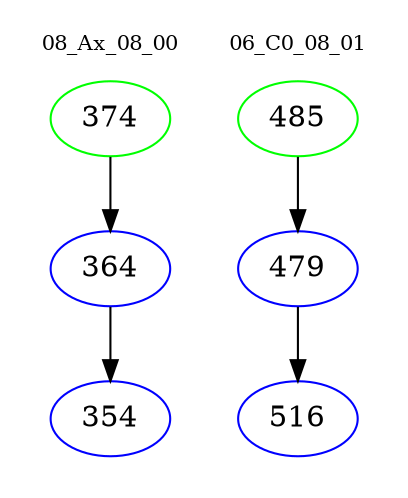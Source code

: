digraph{
subgraph cluster_0 {
color = white
label = "08_Ax_08_00";
fontsize=10;
T0_374 [label="374", color="green"]
T0_374 -> T0_364 [color="black"]
T0_364 [label="364", color="blue"]
T0_364 -> T0_354 [color="black"]
T0_354 [label="354", color="blue"]
}
subgraph cluster_1 {
color = white
label = "06_C0_08_01";
fontsize=10;
T1_485 [label="485", color="green"]
T1_485 -> T1_479 [color="black"]
T1_479 [label="479", color="blue"]
T1_479 -> T1_516 [color="black"]
T1_516 [label="516", color="blue"]
}
}

